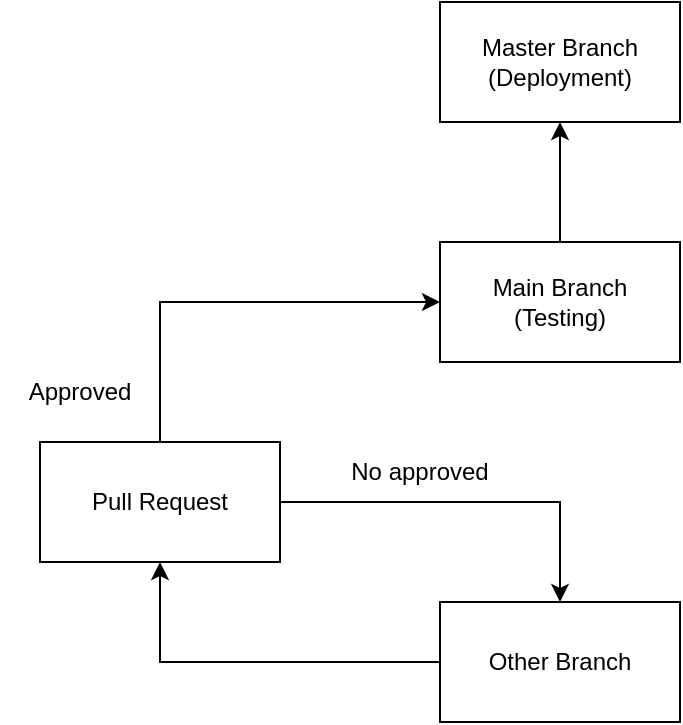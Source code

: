 <mxfile version="21.1.2" type="github">
  <diagram name="Page-1" id="F_ZnOLNht5xF3kkn8wZ8">
    <mxGraphModel dx="530" dy="298" grid="1" gridSize="10" guides="1" tooltips="1" connect="1" arrows="1" fold="1" page="1" pageScale="1" pageWidth="850" pageHeight="1100" math="0" shadow="0">
      <root>
        <mxCell id="0" />
        <mxCell id="1" parent="0" />
        <mxCell id="i2noK2FrERiB1dSlKvp0-1" value="Master Branch&lt;br&gt;(Deployment)" style="rounded=0;whiteSpace=wrap;html=1;" vertex="1" parent="1">
          <mxGeometry x="330" y="90" width="120" height="60" as="geometry" />
        </mxCell>
        <mxCell id="i2noK2FrERiB1dSlKvp0-3" style="edgeStyle=orthogonalEdgeStyle;rounded=0;orthogonalLoop=1;jettySize=auto;html=1;entryX=0.5;entryY=1;entryDx=0;entryDy=0;" edge="1" parent="1" source="i2noK2FrERiB1dSlKvp0-2" target="i2noK2FrERiB1dSlKvp0-1">
          <mxGeometry relative="1" as="geometry" />
        </mxCell>
        <mxCell id="i2noK2FrERiB1dSlKvp0-2" value="Main Branch&lt;br&gt;(Testing)" style="rounded=0;whiteSpace=wrap;html=1;" vertex="1" parent="1">
          <mxGeometry x="330" y="210" width="120" height="60" as="geometry" />
        </mxCell>
        <mxCell id="i2noK2FrERiB1dSlKvp0-5" style="edgeStyle=orthogonalEdgeStyle;rounded=0;orthogonalLoop=1;jettySize=auto;html=1;entryX=0.5;entryY=1;entryDx=0;entryDy=0;" edge="1" parent="1" source="i2noK2FrERiB1dSlKvp0-4" target="i2noK2FrERiB1dSlKvp0-6">
          <mxGeometry relative="1" as="geometry" />
        </mxCell>
        <mxCell id="i2noK2FrERiB1dSlKvp0-4" value="Other Branch" style="rounded=0;whiteSpace=wrap;html=1;" vertex="1" parent="1">
          <mxGeometry x="330" y="390" width="120" height="60" as="geometry" />
        </mxCell>
        <mxCell id="i2noK2FrERiB1dSlKvp0-7" style="edgeStyle=orthogonalEdgeStyle;rounded=0;orthogonalLoop=1;jettySize=auto;html=1;" edge="1" parent="1" source="i2noK2FrERiB1dSlKvp0-6" target="i2noK2FrERiB1dSlKvp0-4">
          <mxGeometry relative="1" as="geometry" />
        </mxCell>
        <mxCell id="i2noK2FrERiB1dSlKvp0-9" style="edgeStyle=orthogonalEdgeStyle;rounded=0;orthogonalLoop=1;jettySize=auto;html=1;entryX=0;entryY=0.5;entryDx=0;entryDy=0;exitX=0.5;exitY=0;exitDx=0;exitDy=0;" edge="1" parent="1" source="i2noK2FrERiB1dSlKvp0-6" target="i2noK2FrERiB1dSlKvp0-2">
          <mxGeometry relative="1" as="geometry">
            <mxPoint x="260" y="340" as="sourcePoint" />
          </mxGeometry>
        </mxCell>
        <mxCell id="i2noK2FrERiB1dSlKvp0-6" value="Pull Request" style="rounded=0;whiteSpace=wrap;html=1;" vertex="1" parent="1">
          <mxGeometry x="130" y="310" width="120" height="60" as="geometry" />
        </mxCell>
        <mxCell id="i2noK2FrERiB1dSlKvp0-8" value="No approved" style="text;html=1;strokeColor=none;fillColor=none;align=center;verticalAlign=middle;whiteSpace=wrap;rounded=0;" vertex="1" parent="1">
          <mxGeometry x="280" y="310" width="80" height="30" as="geometry" />
        </mxCell>
        <mxCell id="i2noK2FrERiB1dSlKvp0-10" value="Approved" style="text;html=1;strokeColor=none;fillColor=none;align=center;verticalAlign=middle;whiteSpace=wrap;rounded=0;" vertex="1" parent="1">
          <mxGeometry x="110" y="270" width="80" height="30" as="geometry" />
        </mxCell>
      </root>
    </mxGraphModel>
  </diagram>
</mxfile>
